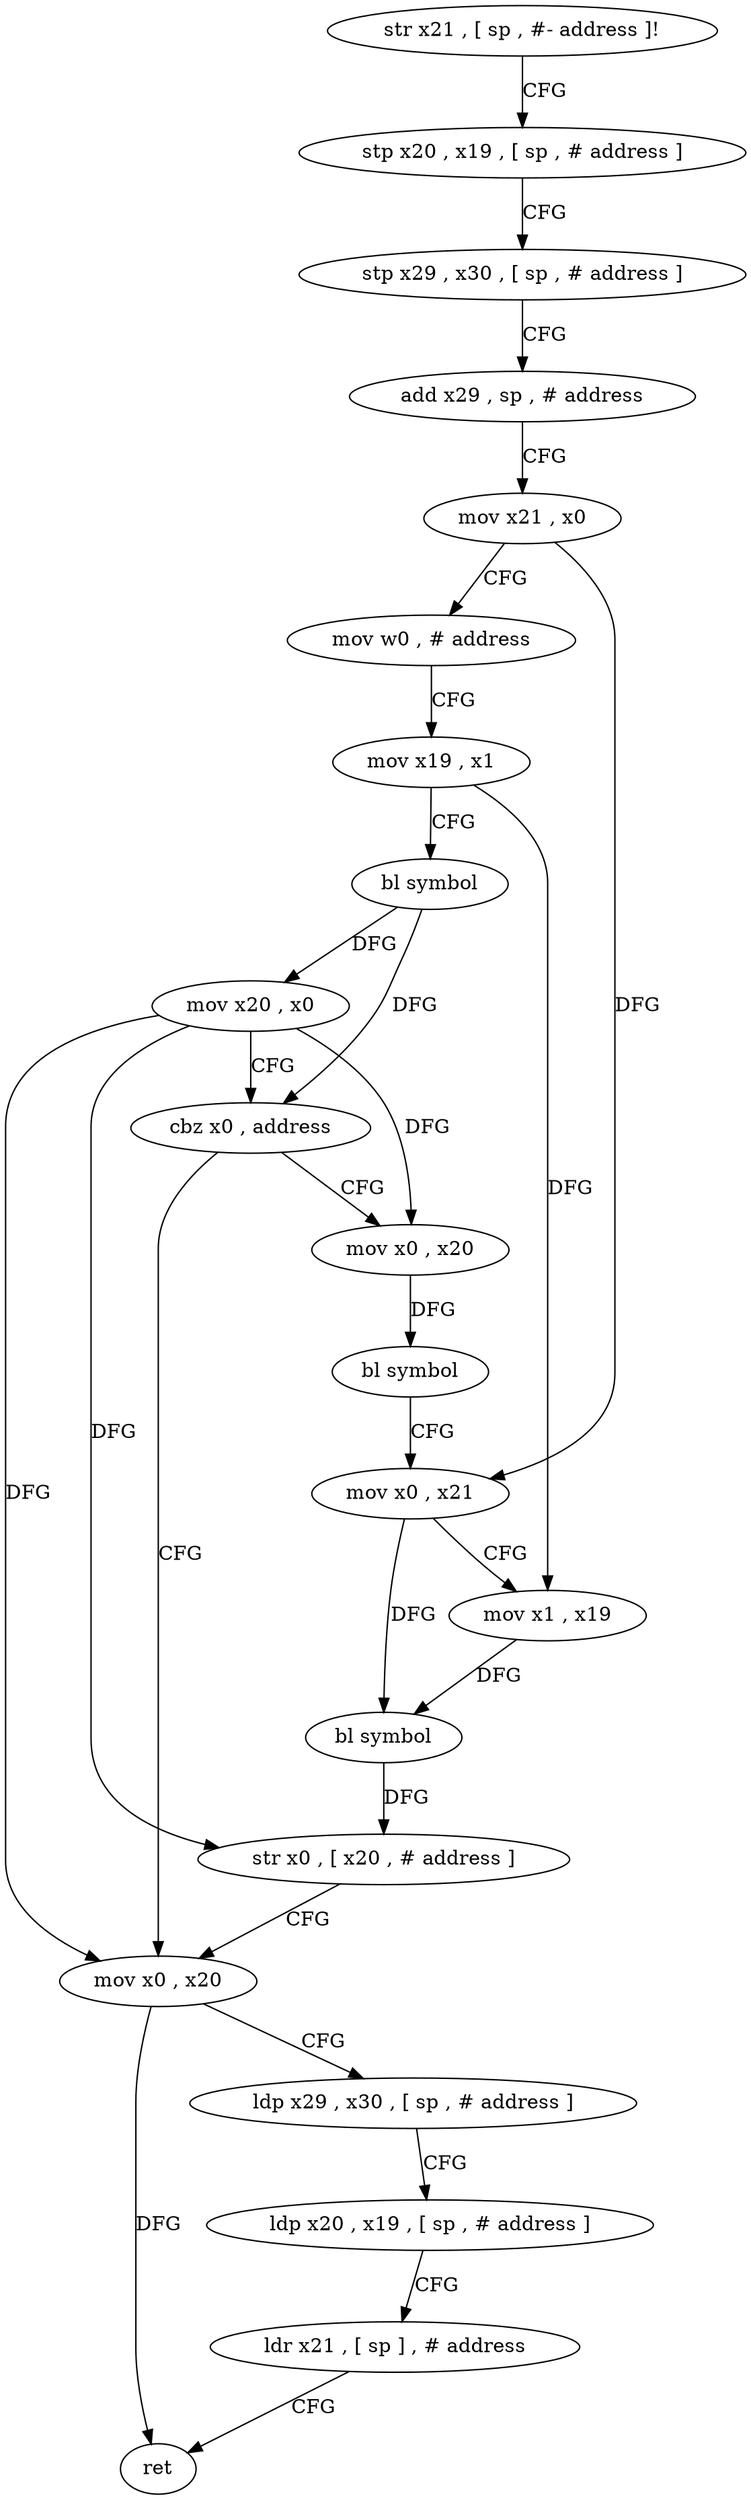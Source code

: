 digraph "func" {
"97688" [label = "str x21 , [ sp , #- address ]!" ]
"97692" [label = "stp x20 , x19 , [ sp , # address ]" ]
"97696" [label = "stp x29 , x30 , [ sp , # address ]" ]
"97700" [label = "add x29 , sp , # address" ]
"97704" [label = "mov x21 , x0" ]
"97708" [label = "mov w0 , # address" ]
"97712" [label = "mov x19 , x1" ]
"97716" [label = "bl symbol" ]
"97720" [label = "mov x20 , x0" ]
"97724" [label = "cbz x0 , address" ]
"97752" [label = "mov x0 , x20" ]
"97728" [label = "mov x0 , x20" ]
"97756" [label = "ldp x29 , x30 , [ sp , # address ]" ]
"97760" [label = "ldp x20 , x19 , [ sp , # address ]" ]
"97764" [label = "ldr x21 , [ sp ] , # address" ]
"97768" [label = "ret" ]
"97732" [label = "bl symbol" ]
"97736" [label = "mov x0 , x21" ]
"97740" [label = "mov x1 , x19" ]
"97744" [label = "bl symbol" ]
"97748" [label = "str x0 , [ x20 , # address ]" ]
"97688" -> "97692" [ label = "CFG" ]
"97692" -> "97696" [ label = "CFG" ]
"97696" -> "97700" [ label = "CFG" ]
"97700" -> "97704" [ label = "CFG" ]
"97704" -> "97708" [ label = "CFG" ]
"97704" -> "97736" [ label = "DFG" ]
"97708" -> "97712" [ label = "CFG" ]
"97712" -> "97716" [ label = "CFG" ]
"97712" -> "97740" [ label = "DFG" ]
"97716" -> "97720" [ label = "DFG" ]
"97716" -> "97724" [ label = "DFG" ]
"97720" -> "97724" [ label = "CFG" ]
"97720" -> "97752" [ label = "DFG" ]
"97720" -> "97728" [ label = "DFG" ]
"97720" -> "97748" [ label = "DFG" ]
"97724" -> "97752" [ label = "CFG" ]
"97724" -> "97728" [ label = "CFG" ]
"97752" -> "97756" [ label = "CFG" ]
"97752" -> "97768" [ label = "DFG" ]
"97728" -> "97732" [ label = "DFG" ]
"97756" -> "97760" [ label = "CFG" ]
"97760" -> "97764" [ label = "CFG" ]
"97764" -> "97768" [ label = "CFG" ]
"97732" -> "97736" [ label = "CFG" ]
"97736" -> "97740" [ label = "CFG" ]
"97736" -> "97744" [ label = "DFG" ]
"97740" -> "97744" [ label = "DFG" ]
"97744" -> "97748" [ label = "DFG" ]
"97748" -> "97752" [ label = "CFG" ]
}
